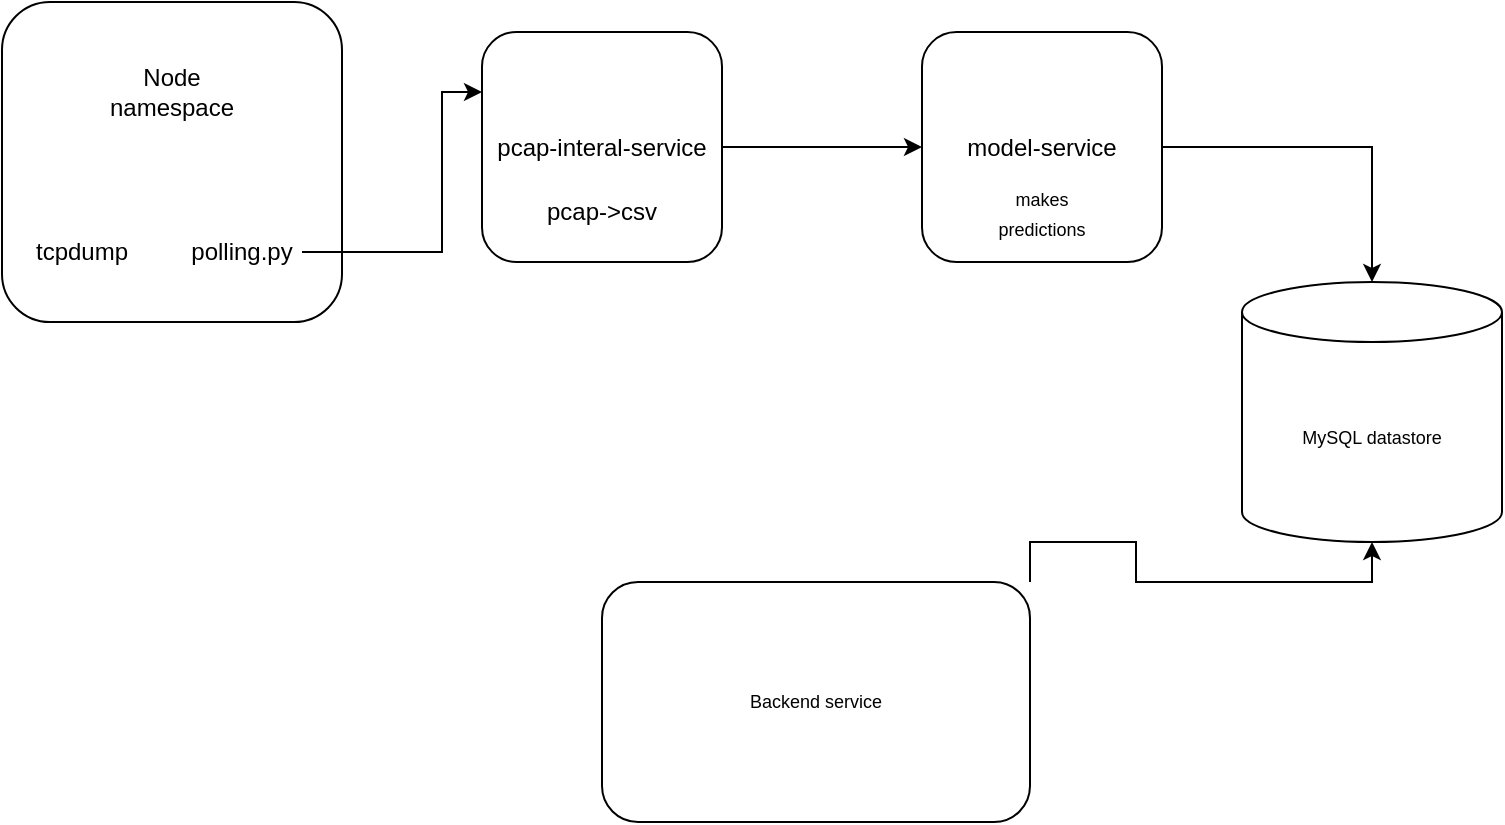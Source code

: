 <mxfile version="16.5.2" type="device"><diagram id="ks4kJ1V7hBi7pnRA0ESJ" name="Page-1"><mxGraphModel dx="1377" dy="769" grid="1" gridSize="10" guides="1" tooltips="1" connect="1" arrows="1" fold="1" page="1" pageScale="1" pageWidth="827" pageHeight="1169" math="0" shadow="0"><root><mxCell id="0"/><mxCell id="1" parent="0"/><mxCell id="uojltNn82zxfDXnFkFZy-1" value="" style="rounded=1;whiteSpace=wrap;html=1;" vertex="1" parent="1"><mxGeometry x="20" y="100" width="170" height="160" as="geometry"/></mxCell><mxCell id="uojltNn82zxfDXnFkFZy-2" value="Node namespace&lt;br&gt;" style="text;html=1;strokeColor=none;fillColor=none;align=center;verticalAlign=middle;whiteSpace=wrap;rounded=0;" vertex="1" parent="1"><mxGeometry x="75" y="130" width="60" height="30" as="geometry"/></mxCell><mxCell id="uojltNn82zxfDXnFkFZy-3" value="tcpdump" style="text;html=1;strokeColor=none;fillColor=none;align=center;verticalAlign=middle;whiteSpace=wrap;rounded=0;" vertex="1" parent="1"><mxGeometry x="30" y="210" width="60" height="30" as="geometry"/></mxCell><mxCell id="uojltNn82zxfDXnFkFZy-6" style="edgeStyle=orthogonalEdgeStyle;rounded=0;orthogonalLoop=1;jettySize=auto;html=1;exitX=1;exitY=0.5;exitDx=0;exitDy=0;" edge="1" parent="1" source="uojltNn82zxfDXnFkFZy-4" target="uojltNn82zxfDXnFkFZy-5"><mxGeometry relative="1" as="geometry"><Array as="points"><mxPoint x="240" y="225"/><mxPoint x="240" y="145"/></Array></mxGeometry></mxCell><mxCell id="uojltNn82zxfDXnFkFZy-4" value="polling.py&lt;br&gt;" style="text;html=1;strokeColor=none;fillColor=none;align=center;verticalAlign=middle;whiteSpace=wrap;rounded=0;" vertex="1" parent="1"><mxGeometry x="110" y="210" width="60" height="30" as="geometry"/></mxCell><mxCell id="uojltNn82zxfDXnFkFZy-13" style="edgeStyle=orthogonalEdgeStyle;rounded=0;orthogonalLoop=1;jettySize=auto;html=1;exitX=1;exitY=0.5;exitDx=0;exitDy=0;fontSize=9;" edge="1" parent="1" source="uojltNn82zxfDXnFkFZy-5" target="uojltNn82zxfDXnFkFZy-11"><mxGeometry relative="1" as="geometry"/></mxCell><mxCell id="uojltNn82zxfDXnFkFZy-5" value="pcap-interal-service" style="rounded=1;whiteSpace=wrap;html=1;" vertex="1" parent="1"><mxGeometry x="260" y="115" width="120" height="115" as="geometry"/></mxCell><mxCell id="uojltNn82zxfDXnFkFZy-10" value="pcap-&amp;gt;csv" style="text;html=1;strokeColor=none;fillColor=none;align=center;verticalAlign=middle;whiteSpace=wrap;rounded=0;" vertex="1" parent="1"><mxGeometry x="290" y="190" width="60" height="30" as="geometry"/></mxCell><mxCell id="uojltNn82zxfDXnFkFZy-14" style="edgeStyle=orthogonalEdgeStyle;rounded=0;orthogonalLoop=1;jettySize=auto;html=1;exitX=1;exitY=0.5;exitDx=0;exitDy=0;fontSize=9;" edge="1" parent="1" source="uojltNn82zxfDXnFkFZy-11" target="uojltNn82zxfDXnFkFZy-15"><mxGeometry relative="1" as="geometry"><mxPoint x="670" y="280" as="targetPoint"/></mxGeometry></mxCell><mxCell id="uojltNn82zxfDXnFkFZy-11" value="model-service" style="rounded=1;whiteSpace=wrap;html=1;" vertex="1" parent="1"><mxGeometry x="480" y="115" width="120" height="115" as="geometry"/></mxCell><mxCell id="uojltNn82zxfDXnFkFZy-12" value="&lt;font style=&quot;font-size: 9px&quot;&gt;makes predictions&lt;/font&gt;" style="text;html=1;strokeColor=none;fillColor=none;align=center;verticalAlign=middle;whiteSpace=wrap;rounded=0;" vertex="1" parent="1"><mxGeometry x="510" y="190" width="60" height="30" as="geometry"/></mxCell><mxCell id="uojltNn82zxfDXnFkFZy-15" value="MySQL datastore" style="shape=cylinder3;whiteSpace=wrap;html=1;boundedLbl=1;backgroundOutline=1;size=15;fontSize=9;" vertex="1" parent="1"><mxGeometry x="640" y="240" width="130" height="130" as="geometry"/></mxCell><mxCell id="uojltNn82zxfDXnFkFZy-17" style="edgeStyle=orthogonalEdgeStyle;rounded=0;orthogonalLoop=1;jettySize=auto;html=1;exitX=1;exitY=0;exitDx=0;exitDy=0;fontSize=9;" edge="1" parent="1" source="uojltNn82zxfDXnFkFZy-16" target="uojltNn82zxfDXnFkFZy-15"><mxGeometry relative="1" as="geometry"/></mxCell><mxCell id="uojltNn82zxfDXnFkFZy-16" value="Backend service" style="rounded=1;whiteSpace=wrap;html=1;fontSize=9;" vertex="1" parent="1"><mxGeometry x="320" y="390" width="214" height="120" as="geometry"/></mxCell></root></mxGraphModel></diagram></mxfile>